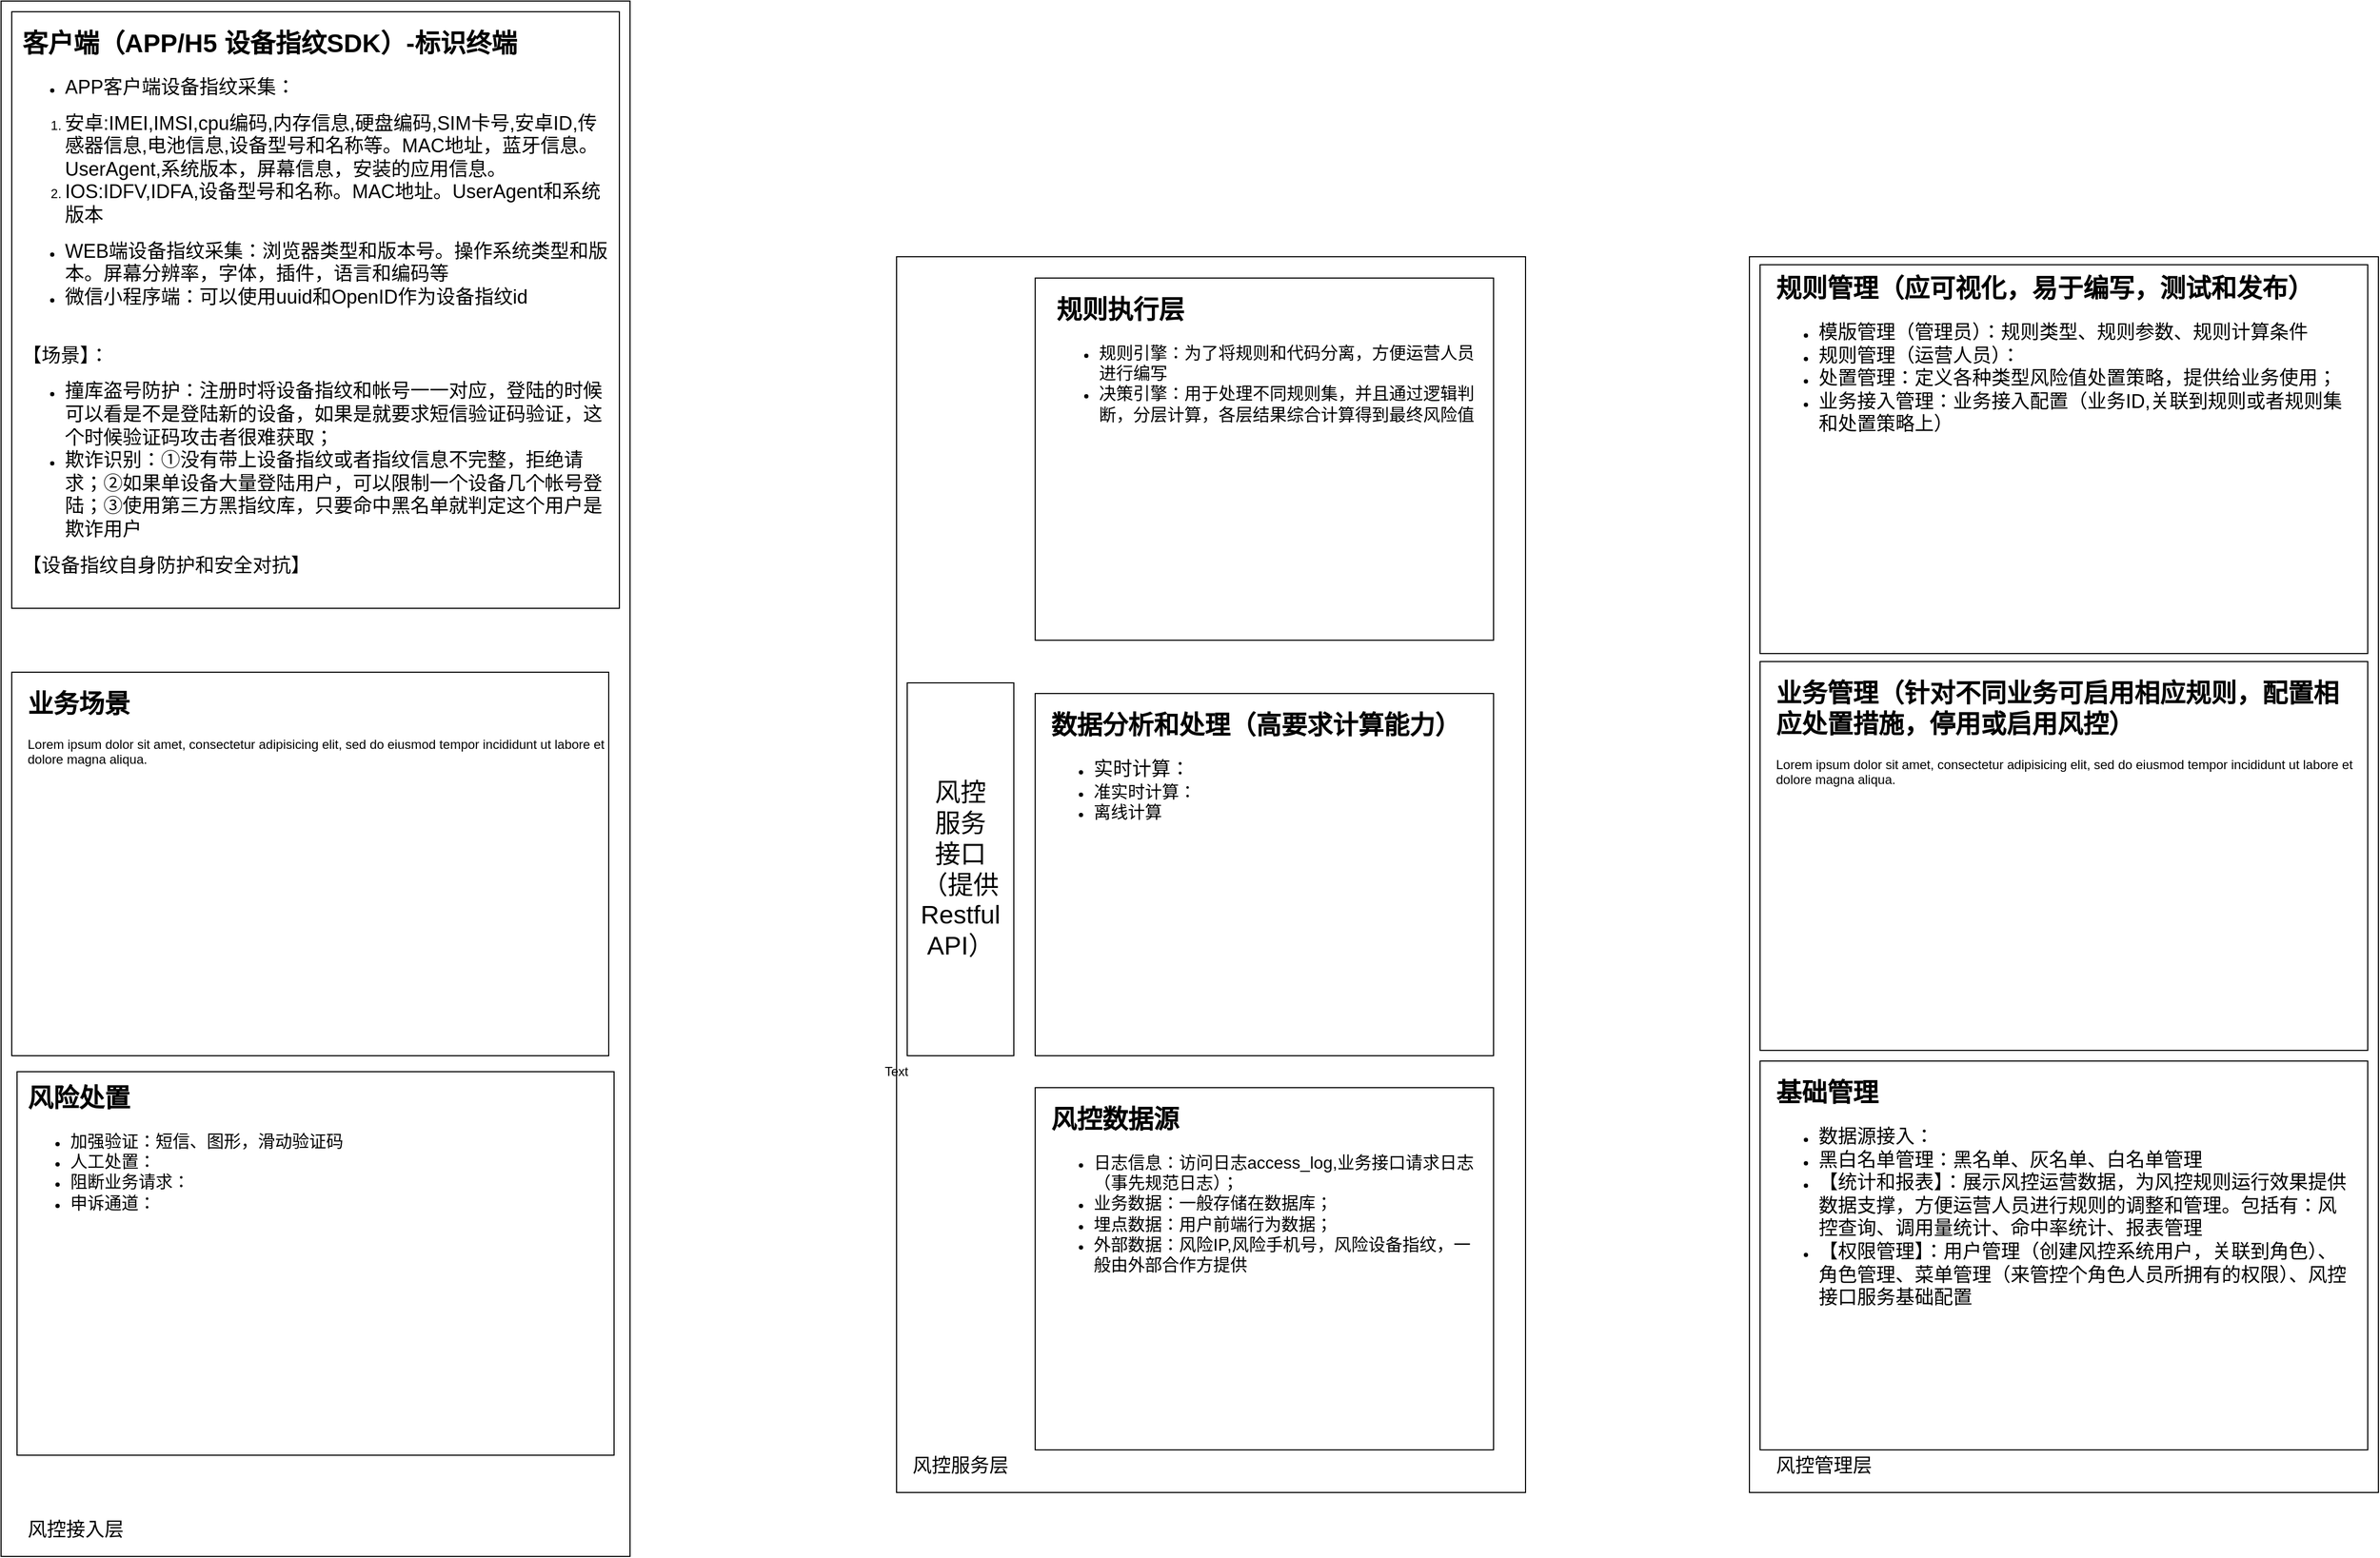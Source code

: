 <mxfile version="23.1.1" type="github">
  <diagram name="第 1 页" id="XMnR2HnNRaRxLVpBdGDN">
    <mxGraphModel dx="1723" dy="720" grid="1" gridSize="10" guides="1" tooltips="1" connect="1" arrows="1" fold="1" page="1" pageScale="2" pageWidth="1169" pageHeight="827" math="0" shadow="0">
      <root>
        <mxCell id="0" />
        <mxCell id="1" parent="0" />
        <mxCell id="suniY4hi-ckUv4VBZ5T7-12" value="" style="rounded=0;whiteSpace=wrap;html=1;" vertex="1" parent="1">
          <mxGeometry x="20" y="40" width="590" height="1460" as="geometry" />
        </mxCell>
        <mxCell id="suniY4hi-ckUv4VBZ5T7-13" value="" style="rounded=0;whiteSpace=wrap;html=1;" vertex="1" parent="1">
          <mxGeometry x="860" y="280" width="590" height="1160" as="geometry" />
        </mxCell>
        <mxCell id="suniY4hi-ckUv4VBZ5T7-14" value="" style="rounded=0;whiteSpace=wrap;html=1;" vertex="1" parent="1">
          <mxGeometry x="1660" y="280" width="590" height="1160" as="geometry" />
        </mxCell>
        <mxCell id="suniY4hi-ckUv4VBZ5T7-15" value="&lt;span style=&quot;font-size: 18px;&quot;&gt;风控接入层&lt;/span&gt;" style="text;html=1;strokeColor=none;fillColor=none;align=center;verticalAlign=middle;whiteSpace=wrap;rounded=0;" vertex="1" parent="1">
          <mxGeometry x="30" y="1460" width="120" height="30" as="geometry" />
        </mxCell>
        <mxCell id="suniY4hi-ckUv4VBZ5T7-19" value="&lt;span style=&quot;font-size: 18px;&quot;&gt;风控管理层&lt;/span&gt;" style="text;html=1;strokeColor=none;fillColor=none;align=center;verticalAlign=middle;whiteSpace=wrap;rounded=0;" vertex="1" parent="1">
          <mxGeometry x="1670" y="1400" width="120" height="30" as="geometry" />
        </mxCell>
        <mxCell id="suniY4hi-ckUv4VBZ5T7-20" value="&lt;span style=&quot;font-size: 18px;&quot;&gt;风控服务层&lt;/span&gt;" style="text;html=1;strokeColor=none;fillColor=none;align=center;verticalAlign=middle;whiteSpace=wrap;rounded=0;" vertex="1" parent="1">
          <mxGeometry x="860" y="1400" width="120" height="30" as="geometry" />
        </mxCell>
        <mxCell id="suniY4hi-ckUv4VBZ5T7-23" value="" style="verticalLabelPosition=bottom;verticalAlign=top;html=1;shape=mxgraph.basic.rect;fillColor2=none;strokeWidth=1;size=20;indent=5;" vertex="1" parent="1">
          <mxGeometry x="870" y="680" width="100" height="350" as="geometry" />
        </mxCell>
        <mxCell id="suniY4hi-ckUv4VBZ5T7-24" value="Text" style="text;html=1;strokeColor=none;fillColor=none;align=center;verticalAlign=middle;whiteSpace=wrap;rounded=0;" vertex="1" parent="1">
          <mxGeometry x="830" y="1030" width="60" height="30" as="geometry" />
        </mxCell>
        <mxCell id="suniY4hi-ckUv4VBZ5T7-25" value="&lt;font style=&quot;font-size: 24px;&quot;&gt;风控&lt;br&gt;服务&lt;br&gt;接口（提供Restful API）&lt;/font&gt;" style="text;html=1;strokeColor=none;fillColor=none;align=center;verticalAlign=middle;whiteSpace=wrap;rounded=0;" vertex="1" parent="1">
          <mxGeometry x="890" y="840" width="60" height="30" as="geometry" />
        </mxCell>
        <mxCell id="suniY4hi-ckUv4VBZ5T7-26" value="" style="verticalLabelPosition=bottom;verticalAlign=top;html=1;shape=mxgraph.basic.rect;fillColor2=none;strokeWidth=1;size=20;indent=5;" vertex="1" parent="1">
          <mxGeometry x="990" y="1060" width="430" height="340" as="geometry" />
        </mxCell>
        <mxCell id="suniY4hi-ckUv4VBZ5T7-27" value="&lt;h1&gt;风控数据源&lt;/h1&gt;&lt;p&gt;&lt;/p&gt;&lt;ul&gt;&lt;li&gt;&lt;font size=&quot;3&quot;&gt;日志信息：访问日志access_log,业务接口请求日志（事先规范日志）；&lt;/font&gt;&lt;/li&gt;&lt;li&gt;&lt;font size=&quot;3&quot;&gt;业务数据：一般存储在数据库；&lt;/font&gt;&lt;/li&gt;&lt;li&gt;&lt;font size=&quot;3&quot;&gt;埋点数据：用户前端行为数据；&lt;/font&gt;&lt;/li&gt;&lt;li&gt;&lt;font size=&quot;3&quot;&gt;外部数据：风险IP,风险手机号，风险设备指纹，一般由外部合作方提供&lt;/font&gt;&lt;/li&gt;&lt;/ul&gt;&lt;p&gt;&lt;/p&gt;&lt;p&gt;&lt;font size=&quot;3&quot;&gt;&lt;br&gt;&lt;/font&gt;&lt;/p&gt;" style="text;html=1;strokeColor=none;fillColor=none;spacing=5;spacingTop=-20;whiteSpace=wrap;overflow=hidden;rounded=0;" vertex="1" parent="1">
          <mxGeometry x="1000" y="1070" width="410" height="310" as="geometry" />
        </mxCell>
        <mxCell id="suniY4hi-ckUv4VBZ5T7-28" value="" style="verticalLabelPosition=bottom;verticalAlign=top;html=1;shape=mxgraph.basic.rect;fillColor2=none;strokeWidth=1;size=20;indent=5;" vertex="1" parent="1">
          <mxGeometry x="990" y="690" width="430" height="340" as="geometry" />
        </mxCell>
        <mxCell id="suniY4hi-ckUv4VBZ5T7-29" value="&lt;h1&gt;数据分析和处理（高要求计算能力）&lt;/h1&gt;&lt;p&gt;&lt;/p&gt;&lt;ul&gt;&lt;li&gt;&lt;font style=&quot;font-size: 18px;&quot;&gt;实时计算：&lt;/font&gt;&lt;/li&gt;&lt;li&gt;&lt;font size=&quot;3&quot;&gt;准实时计算：&lt;/font&gt;&lt;/li&gt;&lt;li&gt;&lt;font size=&quot;3&quot;&gt;离线计算&lt;/font&gt;&lt;/li&gt;&lt;/ul&gt;&lt;p&gt;&lt;/p&gt;" style="text;html=1;strokeColor=none;fillColor=none;spacing=5;spacingTop=-20;whiteSpace=wrap;overflow=hidden;rounded=0;" vertex="1" parent="1">
          <mxGeometry x="1000" y="700" width="410" height="320" as="geometry" />
        </mxCell>
        <mxCell id="suniY4hi-ckUv4VBZ5T7-30" value="" style="verticalLabelPosition=bottom;verticalAlign=top;html=1;shape=mxgraph.basic.rect;fillColor2=none;strokeWidth=1;size=20;indent=5;" vertex="1" parent="1">
          <mxGeometry x="990" y="300" width="430" height="340" as="geometry" />
        </mxCell>
        <mxCell id="suniY4hi-ckUv4VBZ5T7-31" value="&lt;h1&gt;规则执行层&lt;/h1&gt;&lt;p&gt;&lt;/p&gt;&lt;ul&gt;&lt;li&gt;&lt;font size=&quot;3&quot;&gt;规则引擎：为了将规则和代码分离，方便运营人员进行编写&lt;/font&gt;&lt;/li&gt;&lt;li&gt;&lt;font size=&quot;3&quot;&gt;决策引擎：用于处理不同规则集，并且通过逻辑判断，分层计算，各层结果综合计算得到最终风险值&lt;/font&gt;&lt;/li&gt;&lt;/ul&gt;&lt;p&gt;&lt;/p&gt;" style="text;html=1;strokeColor=none;fillColor=none;spacing=5;spacingTop=-20;whiteSpace=wrap;overflow=hidden;rounded=0;" vertex="1" parent="1">
          <mxGeometry x="1005" y="310" width="400" height="310" as="geometry" />
        </mxCell>
        <mxCell id="suniY4hi-ckUv4VBZ5T7-32" value="" style="verticalLabelPosition=bottom;verticalAlign=top;html=1;shape=mxgraph.basic.rect;fillColor2=none;strokeWidth=1;size=20;indent=5;" vertex="1" parent="1">
          <mxGeometry x="30" y="50" width="570" height="560" as="geometry" />
        </mxCell>
        <mxCell id="suniY4hi-ckUv4VBZ5T7-34" value="&lt;h1&gt;客户端（APP/H5 设备指纹SDK）-标识终端&lt;/h1&gt;&lt;p&gt;&lt;/p&gt;&lt;ul&gt;&lt;li&gt;&lt;font style=&quot;font-size: 18px;&quot;&gt;APP客户端设备指纹采集：&lt;/font&gt;&lt;/li&gt;&lt;/ul&gt;&lt;ol&gt;&lt;li&gt;&lt;span style=&quot;font-size: 18px;&quot;&gt;安卓:IMEI,IMSI,cpu编码,内存信息,硬盘编码,SIM卡号,安卓ID,传感器信息,电池信息,设备型号和名称等。MAC地址，蓝牙信息。UserAgent,系统版本，屏幕信息，安装的应用信息。&lt;/span&gt;&lt;/li&gt;&lt;li&gt;&lt;span style=&quot;font-size: 18px;&quot;&gt;IOS:IDFV,IDFA,设备型号和名称。MAC地址。UserAgent和系统版本&lt;/span&gt;&lt;/li&gt;&lt;/ol&gt;&lt;ul&gt;&lt;li&gt;&lt;font style=&quot;font-size: 18px;&quot;&gt;WEB端设备指纹采集：浏览器类型和版本号。操作系统类型和版本。屏幕分辨率，字体，插件，语言和编码等&lt;/font&gt;&lt;/li&gt;&lt;li&gt;&lt;font style=&quot;font-size: 18px;&quot;&gt;微信小程序端：可以使用uuid和OpenID作为设备指纹id&lt;/font&gt;&lt;/li&gt;&lt;/ul&gt;&lt;div&gt;&lt;span style=&quot;font-size: 18px;&quot;&gt;&lt;br&gt;&lt;/span&gt;&lt;/div&gt;&lt;div&gt;&lt;span style=&quot;font-size: 18px;&quot;&gt;【场景】：&lt;/span&gt;&lt;/div&gt;&lt;div&gt;&lt;ul&gt;&lt;li&gt;&lt;span style=&quot;font-size: 18px;&quot;&gt;撞库盗号防护：注册时将设备指纹和帐号一一对应，登陆的时候可以看是不是登陆新的设备，如果是就要求短信验证码验证，这个时候验证码攻击者很难获取；&lt;/span&gt;&lt;/li&gt;&lt;li&gt;&lt;span style=&quot;font-size: 18px;&quot;&gt;欺诈识别：①没有带上设备指纹或者指纹信息不完整，拒绝请求；②如果单设备大量登陆用户，可以限制一个设备几个帐号登陆；③使用第三方黑指纹库，只要命中黑名单就判定这个用户是欺诈用户&lt;/span&gt;&lt;/li&gt;&lt;/ul&gt;&lt;/div&gt;&lt;p&gt;&lt;/p&gt;&lt;p&gt;&lt;font style=&quot;font-size: 18px;&quot;&gt;【设备指纹自身防护和安全&lt;/font&gt;&lt;span style=&quot;font-size: 18px; background-color: initial;&quot;&gt;对抗】&lt;/span&gt;&lt;/p&gt;" style="text;html=1;strokeColor=none;fillColor=none;spacing=5;spacingTop=-20;whiteSpace=wrap;overflow=hidden;rounded=0;" vertex="1" parent="1">
          <mxGeometry x="35" y="60" width="560" height="540" as="geometry" />
        </mxCell>
        <mxCell id="suniY4hi-ckUv4VBZ5T7-36" value="" style="verticalLabelPosition=bottom;verticalAlign=top;html=1;shape=mxgraph.basic.rect;fillColor2=none;strokeWidth=1;size=20;indent=5;" vertex="1" parent="1">
          <mxGeometry x="30" y="670" width="560" height="360" as="geometry" />
        </mxCell>
        <mxCell id="suniY4hi-ckUv4VBZ5T7-37" value="" style="verticalLabelPosition=bottom;verticalAlign=top;html=1;shape=mxgraph.basic.rect;fillColor2=none;strokeWidth=1;size=20;indent=5;" vertex="1" parent="1">
          <mxGeometry x="35" y="1045" width="560" height="360" as="geometry" />
        </mxCell>
        <mxCell id="suniY4hi-ckUv4VBZ5T7-39" value="&lt;h1&gt;业务场景&lt;/h1&gt;&lt;p&gt;Lorem ipsum dolor sit amet, consectetur adipisicing elit, sed do eiusmod tempor incididunt ut labore et dolore magna aliqua.&lt;/p&gt;" style="text;html=1;strokeColor=none;fillColor=none;spacing=5;spacingTop=-20;whiteSpace=wrap;overflow=hidden;rounded=0;" vertex="1" parent="1">
          <mxGeometry x="40" y="680" width="550" height="340" as="geometry" />
        </mxCell>
        <mxCell id="suniY4hi-ckUv4VBZ5T7-40" value="&lt;h1&gt;风险处置&lt;/h1&gt;&lt;p&gt;&lt;/p&gt;&lt;ul&gt;&lt;li&gt;&lt;font size=&quot;3&quot;&gt;加强验证：短信、图形，滑动验证码&lt;/font&gt;&lt;/li&gt;&lt;li&gt;&lt;font size=&quot;3&quot;&gt;人工处置：&lt;/font&gt;&lt;/li&gt;&lt;li&gt;&lt;font size=&quot;3&quot;&gt;阻断业务请求：&lt;/font&gt;&lt;/li&gt;&lt;li&gt;&lt;font size=&quot;3&quot;&gt;申诉通道：&lt;/font&gt;&lt;/li&gt;&lt;/ul&gt;&lt;p&gt;&lt;/p&gt;" style="text;html=1;strokeColor=none;fillColor=none;spacing=5;spacingTop=-20;whiteSpace=wrap;overflow=hidden;rounded=0;" vertex="1" parent="1">
          <mxGeometry x="40" y="1050" width="550" height="350" as="geometry" />
        </mxCell>
        <mxCell id="suniY4hi-ckUv4VBZ5T7-44" value="" style="verticalLabelPosition=bottom;verticalAlign=top;html=1;shape=mxgraph.basic.rect;fillColor2=none;strokeWidth=1;size=20;indent=5;" vertex="1" parent="1">
          <mxGeometry x="1670" y="287.5" width="570" height="365" as="geometry" />
        </mxCell>
        <mxCell id="suniY4hi-ckUv4VBZ5T7-45" value="" style="verticalLabelPosition=bottom;verticalAlign=top;html=1;shape=mxgraph.basic.rect;fillColor2=none;strokeWidth=1;size=20;indent=5;" vertex="1" parent="1">
          <mxGeometry x="1670" y="660" width="570" height="365" as="geometry" />
        </mxCell>
        <mxCell id="suniY4hi-ckUv4VBZ5T7-46" value="" style="verticalLabelPosition=bottom;verticalAlign=top;html=1;shape=mxgraph.basic.rect;fillColor2=none;strokeWidth=1;size=20;indent=5;" vertex="1" parent="1">
          <mxGeometry x="1670" y="1035" width="570" height="365" as="geometry" />
        </mxCell>
        <mxCell id="suniY4hi-ckUv4VBZ5T7-47" value="&lt;h1&gt;规则管理（应可视化，易于编写，测试和发布）&lt;/h1&gt;&lt;p&gt;&lt;/p&gt;&lt;ul&gt;&lt;li&gt;&lt;font style=&quot;font-size: 18px;&quot;&gt;模版管理（管理员）：规则类型、规则参数、规则计算条件&lt;/font&gt;&lt;/li&gt;&lt;li&gt;&lt;font style=&quot;font-size: 18px;&quot;&gt;规则管理（运营人员）：&lt;/font&gt;&lt;/li&gt;&lt;li&gt;&lt;font style=&quot;font-size: 18px;&quot;&gt;处置管理：定义各种类型风险值处置策略，提供给业务使用；&lt;/font&gt;&lt;/li&gt;&lt;li&gt;&lt;font style=&quot;font-size: 18px;&quot;&gt;业务接入管理：业务接入配置（业务ID,关联到规则或者规则集和处置策略上）&lt;/font&gt;&lt;/li&gt;&lt;/ul&gt;&lt;p&gt;&lt;/p&gt;" style="text;html=1;strokeColor=none;fillColor=none;spacing=5;spacingTop=-20;whiteSpace=wrap;overflow=hidden;rounded=0;" vertex="1" parent="1">
          <mxGeometry x="1680" y="290" width="550" height="350" as="geometry" />
        </mxCell>
        <mxCell id="suniY4hi-ckUv4VBZ5T7-48" value="&lt;h1&gt;业务管理（针对不同业务可启用相应规则，配置相应处置措施，停用或启用风控）&lt;/h1&gt;&lt;p&gt;Lorem ipsum dolor sit amet, consectetur adipisicing elit, sed do eiusmod tempor incididunt ut labore et dolore magna aliqua.&lt;/p&gt;" style="text;html=1;strokeColor=none;fillColor=none;spacing=5;spacingTop=-20;whiteSpace=wrap;overflow=hidden;rounded=0;" vertex="1" parent="1">
          <mxGeometry x="1680" y="670" width="550" height="340" as="geometry" />
        </mxCell>
        <mxCell id="suniY4hi-ckUv4VBZ5T7-49" value="&lt;h1&gt;基础管理&lt;/h1&gt;&lt;p&gt;&lt;/p&gt;&lt;ul&gt;&lt;li&gt;&lt;font style=&quot;font-size: 18px;&quot;&gt;数据源接入：&lt;/font&gt;&lt;/li&gt;&lt;li&gt;&lt;font style=&quot;font-size: 18px;&quot;&gt;黑白名单管理：黑名单、灰名单、白名单管理&lt;/font&gt;&lt;/li&gt;&lt;li&gt;&lt;font style=&quot;font-size: 18px;&quot;&gt;【统计和报表】：展示风控运营数据，为风控规则运行效果提供数据支撑，方便运营人员进行规则的调整和管理。包括有：风控查询、调用量统计、命中率统计、报表管理&lt;/font&gt;&lt;/li&gt;&lt;li&gt;&lt;font style=&quot;font-size: 18px;&quot;&gt;【权限管理】：用户管理（创建风控系统用户，关联到角色）、角色管理、菜单管理（来管控个角色人员所拥有的权限）、风控接口服务基础配置&lt;/font&gt;&lt;/li&gt;&lt;/ul&gt;&lt;p&gt;&lt;/p&gt;" style="text;html=1;strokeColor=none;fillColor=none;spacing=5;spacingTop=-20;whiteSpace=wrap;overflow=hidden;rounded=0;" vertex="1" parent="1">
          <mxGeometry x="1680" y="1045" width="550" height="345" as="geometry" />
        </mxCell>
      </root>
    </mxGraphModel>
  </diagram>
</mxfile>
